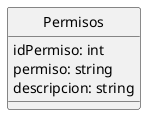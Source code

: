 @startuml Permisos
hide circle
class Permisos{
    idPermiso: int
    permiso: string
    descripcion: string
}
@enduml